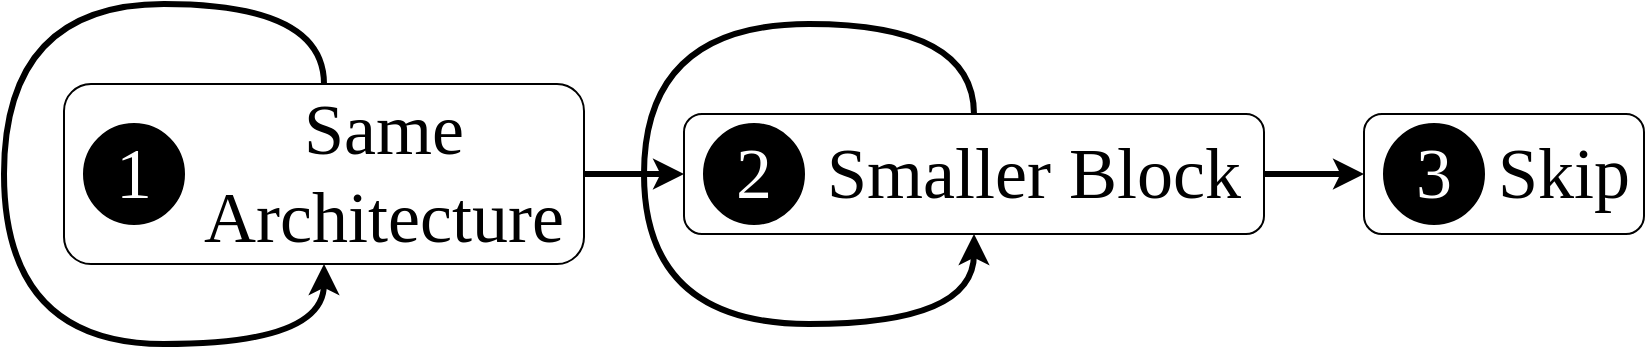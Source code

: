 <mxfile version="26.0.8">
  <diagram name="Page-1" id="3gi1nS7vsmV4F8YZXKVb">
    <mxGraphModel dx="1434" dy="822" grid="1" gridSize="10" guides="1" tooltips="1" connect="1" arrows="1" fold="1" page="1" pageScale="1" pageWidth="850" pageHeight="1100" math="0" shadow="0">
      <root>
        <mxCell id="0" />
        <mxCell id="1" parent="0" />
        <mxCell id="rUi8ACZ_J-OnOB1ExPda-3" value="&lt;font style=&quot;font-size: 36px; color: rgb(255, 255, 255);&quot; face=&quot;Times New Roman&quot;&gt;1&lt;/font&gt;" style="ellipse;whiteSpace=wrap;html=1;aspect=fixed;fillColor=#000000;" vertex="1" parent="1">
          <mxGeometry x="80" y="240" width="50" height="50" as="geometry" />
        </mxCell>
        <mxCell id="rUi8ACZ_J-OnOB1ExPda-4" value="&lt;font style=&quot;font-size: 36px;&quot; face=&quot;Times New Roman&quot;&gt;Same Architecture&lt;br&gt;&lt;/font&gt;" style="text;html=1;align=center;verticalAlign=middle;whiteSpace=wrap;rounded=0;" vertex="1" parent="1">
          <mxGeometry x="140" y="250" width="180" height="30" as="geometry" />
        </mxCell>
        <mxCell id="rUi8ACZ_J-OnOB1ExPda-6" value="&lt;font style=&quot;font-size: 36px; color: rgb(255, 255, 255);&quot; face=&quot;Times New Roman&quot;&gt;2&lt;/font&gt;" style="ellipse;whiteSpace=wrap;html=1;aspect=fixed;fillColor=#000000;" vertex="1" parent="1">
          <mxGeometry x="390" y="240" width="50" height="50" as="geometry" />
        </mxCell>
        <mxCell id="rUi8ACZ_J-OnOB1ExPda-7" value="&lt;font style=&quot;font-size: 36px;&quot; face=&quot;Times New Roman&quot;&gt;Smaller Block&lt;/font&gt;" style="text;html=1;align=center;verticalAlign=middle;whiteSpace=wrap;rounded=0;" vertex="1" parent="1">
          <mxGeometry x="450" y="250" width="210" height="30" as="geometry" />
        </mxCell>
        <mxCell id="rUi8ACZ_J-OnOB1ExPda-8" value="&lt;font style=&quot;font-size: 36px; color: rgb(255, 255, 255);&quot; face=&quot;Times New Roman&quot;&gt;3&lt;/font&gt;" style="ellipse;whiteSpace=wrap;html=1;aspect=fixed;fillColor=#000000;" vertex="1" parent="1">
          <mxGeometry x="730" y="240" width="50" height="50" as="geometry" />
        </mxCell>
        <mxCell id="rUi8ACZ_J-OnOB1ExPda-9" value="&lt;font style=&quot;font-size: 36px;&quot; face=&quot;Times New Roman&quot;&gt;Skip&lt;/font&gt;" style="text;html=1;align=center;verticalAlign=middle;whiteSpace=wrap;rounded=0;" vertex="1" parent="1">
          <mxGeometry x="790" y="250" width="60" height="30" as="geometry" />
        </mxCell>
        <mxCell id="rUi8ACZ_J-OnOB1ExPda-18" style="edgeStyle=orthogonalEdgeStyle;curved=1;rounded=0;orthogonalLoop=1;jettySize=auto;html=1;exitX=1;exitY=0.5;exitDx=0;exitDy=0;entryX=0;entryY=0.5;entryDx=0;entryDy=0;strokeWidth=3;" edge="1" parent="1" source="rUi8ACZ_J-OnOB1ExPda-10" target="rUi8ACZ_J-OnOB1ExPda-12">
          <mxGeometry relative="1" as="geometry" />
        </mxCell>
        <mxCell id="rUi8ACZ_J-OnOB1ExPda-10" value="" style="rounded=1;whiteSpace=wrap;html=1;fillColor=none;" vertex="1" parent="1">
          <mxGeometry x="70" y="220" width="260" height="90" as="geometry" />
        </mxCell>
        <mxCell id="rUi8ACZ_J-OnOB1ExPda-19" style="edgeStyle=orthogonalEdgeStyle;curved=1;rounded=0;orthogonalLoop=1;jettySize=auto;html=1;exitX=1;exitY=0.5;exitDx=0;exitDy=0;entryX=0;entryY=0.5;entryDx=0;entryDy=0;strokeWidth=3;" edge="1" parent="1" source="rUi8ACZ_J-OnOB1ExPda-12" target="rUi8ACZ_J-OnOB1ExPda-13">
          <mxGeometry relative="1" as="geometry" />
        </mxCell>
        <mxCell id="rUi8ACZ_J-OnOB1ExPda-12" value="" style="rounded=1;whiteSpace=wrap;html=1;fillColor=none;" vertex="1" parent="1">
          <mxGeometry x="380" y="235" width="290" height="60" as="geometry" />
        </mxCell>
        <mxCell id="rUi8ACZ_J-OnOB1ExPda-13" value="" style="rounded=1;whiteSpace=wrap;html=1;fillColor=none;" vertex="1" parent="1">
          <mxGeometry x="720" y="235" width="140" height="60" as="geometry" />
        </mxCell>
        <mxCell id="rUi8ACZ_J-OnOB1ExPda-17" style="edgeStyle=orthogonalEdgeStyle;curved=1;rounded=0;orthogonalLoop=1;jettySize=auto;html=1;exitX=0.5;exitY=0;exitDx=0;exitDy=0;entryX=0.5;entryY=1;entryDx=0;entryDy=0;strokeWidth=3;" edge="1" parent="1" source="rUi8ACZ_J-OnOB1ExPda-10" target="rUi8ACZ_J-OnOB1ExPda-10">
          <mxGeometry relative="1" as="geometry">
            <Array as="points">
              <mxPoint x="200" y="180" />
              <mxPoint x="40" y="180" />
              <mxPoint x="40" y="350" />
              <mxPoint x="200" y="350" />
            </Array>
          </mxGeometry>
        </mxCell>
        <mxCell id="rUi8ACZ_J-OnOB1ExPda-20" style="edgeStyle=orthogonalEdgeStyle;curved=1;rounded=0;orthogonalLoop=1;jettySize=auto;html=1;exitX=0.5;exitY=0;exitDx=0;exitDy=0;entryX=0.5;entryY=1;entryDx=0;entryDy=0;strokeWidth=3;" edge="1" parent="1" source="rUi8ACZ_J-OnOB1ExPda-12" target="rUi8ACZ_J-OnOB1ExPda-12">
          <mxGeometry relative="1" as="geometry">
            <Array as="points">
              <mxPoint x="525" y="190" />
              <mxPoint x="360" y="190" />
              <mxPoint x="360" y="340" />
              <mxPoint x="525" y="340" />
            </Array>
          </mxGeometry>
        </mxCell>
      </root>
    </mxGraphModel>
  </diagram>
</mxfile>
